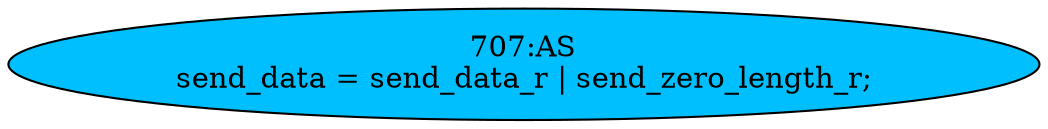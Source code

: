 strict digraph "" {
	node [label="\N"];
	"707:AS"	 [ast="<pyverilog.vparser.ast.Assign object at 0x7fa020e2f910>",
		def_var="['send_data']",
		fillcolor=deepskyblue,
		label="707:AS
send_data = send_data_r | send_zero_length_r;",
		statements="[]",
		style=filled,
		typ=Assign,
		use_var="['send_data_r', 'send_zero_length_r']"];
}
